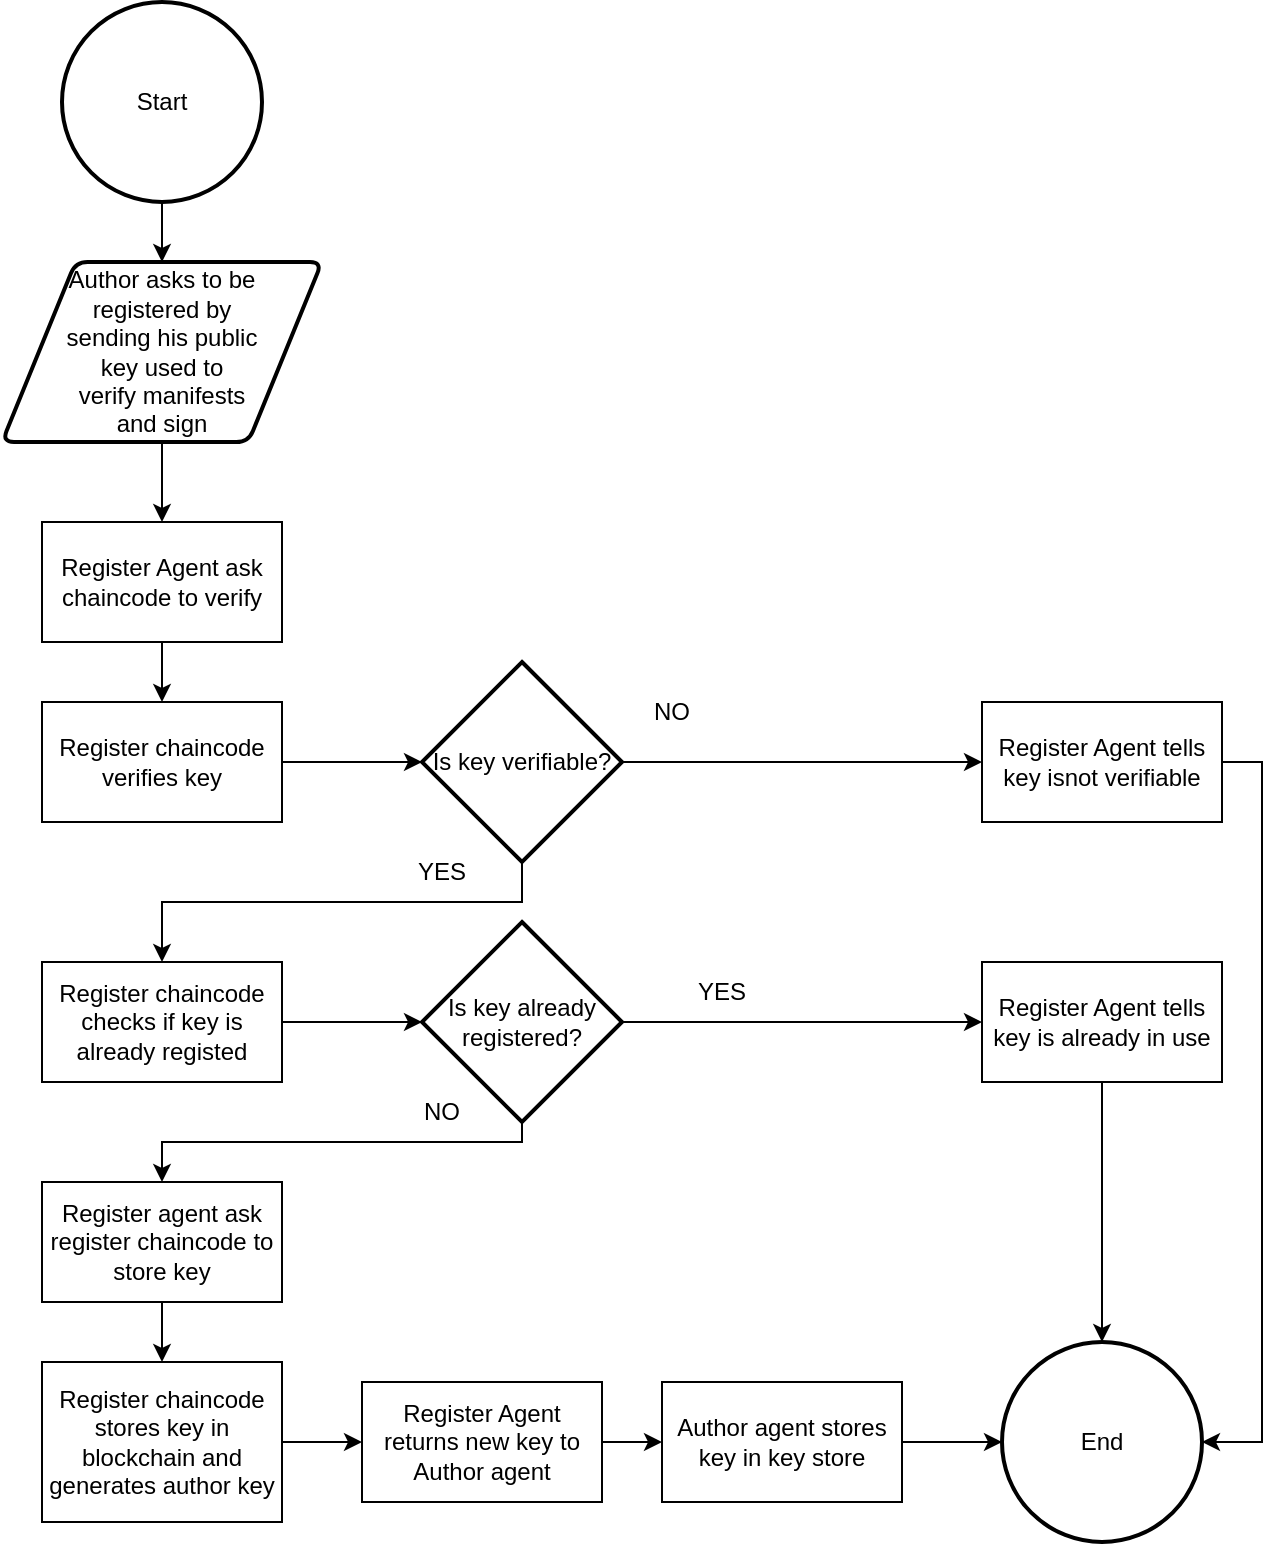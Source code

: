 <mxfile version="21.0.6" type="device"><diagram id="bGNuzQQOMF7T9z46Eh1l" name="Página-1"><mxGraphModel dx="880" dy="1297" grid="1" gridSize="10" guides="1" tooltips="1" connect="1" arrows="1" fold="1" page="1" pageScale="1" pageWidth="1169" pageHeight="827" math="0" shadow="0"><root><mxCell id="0"/><mxCell id="1" parent="0"/><mxCell id="uAtZlkPEvWso3KQF2Z0L-3" style="edgeStyle=orthogonalEdgeStyle;rounded=0;orthogonalLoop=1;jettySize=auto;html=1;exitX=0.5;exitY=1;exitDx=0;exitDy=0;exitPerimeter=0;" parent="1" source="uAtZlkPEvWso3KQF2Z0L-1" target="uAtZlkPEvWso3KQF2Z0L-2" edge="1"><mxGeometry relative="1" as="geometry"/></mxCell><mxCell id="uAtZlkPEvWso3KQF2Z0L-1" value="Start" style="strokeWidth=2;html=1;shape=mxgraph.flowchart.start_2;whiteSpace=wrap;" parent="1" vertex="1"><mxGeometry x="310" y="-190" width="100" height="100" as="geometry"/></mxCell><mxCell id="C7L_0DkJShrMIAJsMPlC-2" style="edgeStyle=orthogonalEdgeStyle;rounded=0;orthogonalLoop=1;jettySize=auto;html=1;exitX=0.5;exitY=1;exitDx=0;exitDy=0;entryX=0.5;entryY=0;entryDx=0;entryDy=0;" parent="1" source="uAtZlkPEvWso3KQF2Z0L-2" target="C7L_0DkJShrMIAJsMPlC-1" edge="1"><mxGeometry relative="1" as="geometry"/></mxCell><mxCell id="uAtZlkPEvWso3KQF2Z0L-2" value="&lt;div&gt;Author asks to be &lt;br&gt;&lt;/div&gt;&lt;div&gt;registered by &lt;br&gt;&lt;/div&gt;&lt;div&gt;sending his public &lt;br&gt;&lt;/div&gt;&lt;div&gt;key used to &lt;br&gt;&lt;/div&gt;&lt;div&gt;verify manifests &lt;br&gt;&lt;/div&gt;&lt;div&gt;and sign&lt;br&gt;&lt;/div&gt;" style="shape=parallelogram;html=1;strokeWidth=2;perimeter=parallelogramPerimeter;whiteSpace=wrap;rounded=1;arcSize=12;size=0.23;" parent="1" vertex="1"><mxGeometry x="280" y="-60" width="160" height="90" as="geometry"/></mxCell><mxCell id="CM2N4vwr0iyovRz0h72V-12" style="edgeStyle=orthogonalEdgeStyle;rounded=0;orthogonalLoop=1;jettySize=auto;html=1;exitX=1;exitY=0.5;exitDx=0;exitDy=0;entryX=0;entryY=0.5;entryDx=0;entryDy=0;" parent="1" source="uAtZlkPEvWso3KQF2Z0L-6" target="CM2N4vwr0iyovRz0h72V-11" edge="1"><mxGeometry relative="1" as="geometry"/></mxCell><mxCell id="uAtZlkPEvWso3KQF2Z0L-6" value="Register chaincode stores key in blockchain and generates author key" style="rounded=0;whiteSpace=wrap;html=1;" parent="1" vertex="1"><mxGeometry x="300" y="490" width="120" height="80" as="geometry"/></mxCell><mxCell id="uAtZlkPEvWso3KQF2Z0L-10" value="End" style="strokeWidth=2;html=1;shape=mxgraph.flowchart.start_2;whiteSpace=wrap;" parent="1" vertex="1"><mxGeometry x="780" y="480" width="100" height="100" as="geometry"/></mxCell><mxCell id="uAtZlkPEvWso3KQF2Z0L-20" style="edgeStyle=orthogonalEdgeStyle;rounded=0;orthogonalLoop=1;jettySize=auto;html=1;exitX=1;exitY=0.5;exitDx=0;exitDy=0;exitPerimeter=0;entryX=0;entryY=0.5;entryDx=0;entryDy=0;" parent="1" source="uAtZlkPEvWso3KQF2Z0L-12" target="uAtZlkPEvWso3KQF2Z0L-19" edge="1"><mxGeometry relative="1" as="geometry"/></mxCell><mxCell id="CM2N4vwr0iyovRz0h72V-9" style="edgeStyle=orthogonalEdgeStyle;rounded=0;orthogonalLoop=1;jettySize=auto;html=1;exitX=0.5;exitY=1;exitDx=0;exitDy=0;exitPerimeter=0;" parent="1" source="uAtZlkPEvWso3KQF2Z0L-12" target="CM2N4vwr0iyovRz0h72V-8" edge="1"><mxGeometry relative="1" as="geometry"><Array as="points"><mxPoint x="540" y="380"/><mxPoint x="360" y="380"/></Array></mxGeometry></mxCell><mxCell id="uAtZlkPEvWso3KQF2Z0L-12" value="Is key already registered?" style="strokeWidth=2;html=1;shape=mxgraph.flowchart.decision;whiteSpace=wrap;" parent="1" vertex="1"><mxGeometry x="490" y="270" width="100" height="100" as="geometry"/></mxCell><mxCell id="uAtZlkPEvWso3KQF2Z0L-17" value="NO" style="text;html=1;strokeColor=none;fillColor=none;align=center;verticalAlign=middle;whiteSpace=wrap;rounded=0;" parent="1" vertex="1"><mxGeometry x="470" y="350" width="60" height="30" as="geometry"/></mxCell><mxCell id="CM2N4vwr0iyovRz0h72V-16" style="edgeStyle=orthogonalEdgeStyle;rounded=0;orthogonalLoop=1;jettySize=auto;html=1;exitX=0.5;exitY=1;exitDx=0;exitDy=0;entryX=0.5;entryY=0;entryDx=0;entryDy=0;entryPerimeter=0;" parent="1" source="uAtZlkPEvWso3KQF2Z0L-19" target="uAtZlkPEvWso3KQF2Z0L-10" edge="1"><mxGeometry relative="1" as="geometry"/></mxCell><mxCell id="uAtZlkPEvWso3KQF2Z0L-19" value="Register Agent tells key is already in use" style="rounded=0;whiteSpace=wrap;html=1;" parent="1" vertex="1"><mxGeometry x="770" y="290" width="120" height="60" as="geometry"/></mxCell><mxCell id="uAtZlkPEvWso3KQF2Z0L-23" value="YES" style="text;html=1;strokeColor=none;fillColor=none;align=center;verticalAlign=middle;whiteSpace=wrap;rounded=0;" parent="1" vertex="1"><mxGeometry x="610" y="290" width="60" height="30" as="geometry"/></mxCell><mxCell id="CM2N4vwr0iyovRz0h72V-7" style="edgeStyle=orthogonalEdgeStyle;rounded=0;orthogonalLoop=1;jettySize=auto;html=1;exitX=1;exitY=0.5;exitDx=0;exitDy=0;entryX=0;entryY=0.5;entryDx=0;entryDy=0;entryPerimeter=0;" parent="1" source="CM2N4vwr0iyovRz0h72V-4" target="uAtZlkPEvWso3KQF2Z0L-12" edge="1"><mxGeometry relative="1" as="geometry"/></mxCell><mxCell id="CM2N4vwr0iyovRz0h72V-4" value="Register chaincode checks if key is already registed" style="rounded=0;whiteSpace=wrap;html=1;" parent="1" vertex="1"><mxGeometry x="300" y="290" width="120" height="60" as="geometry"/></mxCell><mxCell id="CM2N4vwr0iyovRz0h72V-10" style="edgeStyle=orthogonalEdgeStyle;rounded=0;orthogonalLoop=1;jettySize=auto;html=1;exitX=0.5;exitY=1;exitDx=0;exitDy=0;entryX=0.5;entryY=0;entryDx=0;entryDy=0;" parent="1" source="CM2N4vwr0iyovRz0h72V-8" target="uAtZlkPEvWso3KQF2Z0L-6" edge="1"><mxGeometry relative="1" as="geometry"/></mxCell><mxCell id="CM2N4vwr0iyovRz0h72V-8" value="Register agent ask register chaincode to store key" style="rounded=0;whiteSpace=wrap;html=1;" parent="1" vertex="1"><mxGeometry x="300" y="400" width="120" height="60" as="geometry"/></mxCell><mxCell id="CM2N4vwr0iyovRz0h72V-14" style="edgeStyle=orthogonalEdgeStyle;rounded=0;orthogonalLoop=1;jettySize=auto;html=1;exitX=1;exitY=0.5;exitDx=0;exitDy=0;entryX=0;entryY=0.5;entryDx=0;entryDy=0;" parent="1" source="CM2N4vwr0iyovRz0h72V-11" target="CM2N4vwr0iyovRz0h72V-13" edge="1"><mxGeometry relative="1" as="geometry"/></mxCell><mxCell id="CM2N4vwr0iyovRz0h72V-11" value="Register Agent returns new key to Author agent" style="rounded=0;whiteSpace=wrap;html=1;" parent="1" vertex="1"><mxGeometry x="460" y="500" width="120" height="60" as="geometry"/></mxCell><mxCell id="CM2N4vwr0iyovRz0h72V-15" style="edgeStyle=orthogonalEdgeStyle;rounded=0;orthogonalLoop=1;jettySize=auto;html=1;exitX=1;exitY=0.5;exitDx=0;exitDy=0;entryX=0;entryY=0.5;entryDx=0;entryDy=0;entryPerimeter=0;" parent="1" source="CM2N4vwr0iyovRz0h72V-13" target="uAtZlkPEvWso3KQF2Z0L-10" edge="1"><mxGeometry relative="1" as="geometry"/></mxCell><mxCell id="CM2N4vwr0iyovRz0h72V-13" value="Author agent stores key in key store" style="rounded=0;whiteSpace=wrap;html=1;" parent="1" vertex="1"><mxGeometry x="610" y="500" width="120" height="60" as="geometry"/></mxCell><mxCell id="40vePykzw5_jfYp09KVt-1" style="edgeStyle=orthogonalEdgeStyle;rounded=0;orthogonalLoop=1;jettySize=auto;html=1;exitX=0.5;exitY=1;exitDx=0;exitDy=0;entryX=0.5;entryY=0;entryDx=0;entryDy=0;" edge="1" parent="1" source="C7L_0DkJShrMIAJsMPlC-1" target="C7L_0DkJShrMIAJsMPlC-9"><mxGeometry relative="1" as="geometry"/></mxCell><mxCell id="C7L_0DkJShrMIAJsMPlC-1" value="Register Agent ask chaincode to verify" style="rounded=0;whiteSpace=wrap;html=1;" parent="1" vertex="1"><mxGeometry x="300" y="70" width="120" height="60" as="geometry"/></mxCell><mxCell id="C7L_0DkJShrMIAJsMPlC-3" style="edgeStyle=orthogonalEdgeStyle;rounded=0;orthogonalLoop=1;jettySize=auto;html=1;exitX=1;exitY=0.5;exitDx=0;exitDy=0;exitPerimeter=0;entryX=0;entryY=0.5;entryDx=0;entryDy=0;" parent="1" source="C7L_0DkJShrMIAJsMPlC-4" target="C7L_0DkJShrMIAJsMPlC-6" edge="1"><mxGeometry relative="1" as="geometry"/></mxCell><mxCell id="C7L_0DkJShrMIAJsMPlC-10" style="edgeStyle=orthogonalEdgeStyle;rounded=0;orthogonalLoop=1;jettySize=auto;html=1;exitX=0.5;exitY=1;exitDx=0;exitDy=0;exitPerimeter=0;entryX=0.5;entryY=0;entryDx=0;entryDy=0;" parent="1" source="C7L_0DkJShrMIAJsMPlC-4" target="CM2N4vwr0iyovRz0h72V-4" edge="1"><mxGeometry relative="1" as="geometry"><Array as="points"><mxPoint x="540" y="260"/><mxPoint x="360" y="260"/></Array></mxGeometry></mxCell><mxCell id="C7L_0DkJShrMIAJsMPlC-4" value="Is key verifiable?" style="strokeWidth=2;html=1;shape=mxgraph.flowchart.decision;whiteSpace=wrap;" parent="1" vertex="1"><mxGeometry x="490" y="140" width="100" height="100" as="geometry"/></mxCell><mxCell id="C7L_0DkJShrMIAJsMPlC-5" value="NO" style="text;html=1;strokeColor=none;fillColor=none;align=center;verticalAlign=middle;whiteSpace=wrap;rounded=0;" parent="1" vertex="1"><mxGeometry x="585" y="150" width="60" height="30" as="geometry"/></mxCell><mxCell id="C7L_0DkJShrMIAJsMPlC-11" style="edgeStyle=orthogonalEdgeStyle;rounded=0;orthogonalLoop=1;jettySize=auto;html=1;exitX=1;exitY=0.5;exitDx=0;exitDy=0;entryX=1;entryY=0.5;entryDx=0;entryDy=0;entryPerimeter=0;" parent="1" source="C7L_0DkJShrMIAJsMPlC-6" target="uAtZlkPEvWso3KQF2Z0L-10" edge="1"><mxGeometry relative="1" as="geometry"/></mxCell><mxCell id="C7L_0DkJShrMIAJsMPlC-6" value="Register Agent tells key isnot verifiable" style="rounded=0;whiteSpace=wrap;html=1;" parent="1" vertex="1"><mxGeometry x="770" y="160" width="120" height="60" as="geometry"/></mxCell><mxCell id="C7L_0DkJShrMIAJsMPlC-7" value="YES" style="text;html=1;strokeColor=none;fillColor=none;align=center;verticalAlign=middle;whiteSpace=wrap;rounded=0;" parent="1" vertex="1"><mxGeometry x="470" y="230" width="60" height="30" as="geometry"/></mxCell><mxCell id="C7L_0DkJShrMIAJsMPlC-8" style="edgeStyle=orthogonalEdgeStyle;rounded=0;orthogonalLoop=1;jettySize=auto;html=1;exitX=1;exitY=0.5;exitDx=0;exitDy=0;entryX=0;entryY=0.5;entryDx=0;entryDy=0;entryPerimeter=0;" parent="1" source="C7L_0DkJShrMIAJsMPlC-9" target="C7L_0DkJShrMIAJsMPlC-4" edge="1"><mxGeometry relative="1" as="geometry"/></mxCell><mxCell id="C7L_0DkJShrMIAJsMPlC-9" value="Register chaincode verifies key" style="rounded=0;whiteSpace=wrap;html=1;" parent="1" vertex="1"><mxGeometry x="300" y="160" width="120" height="60" as="geometry"/></mxCell></root></mxGraphModel></diagram></mxfile>